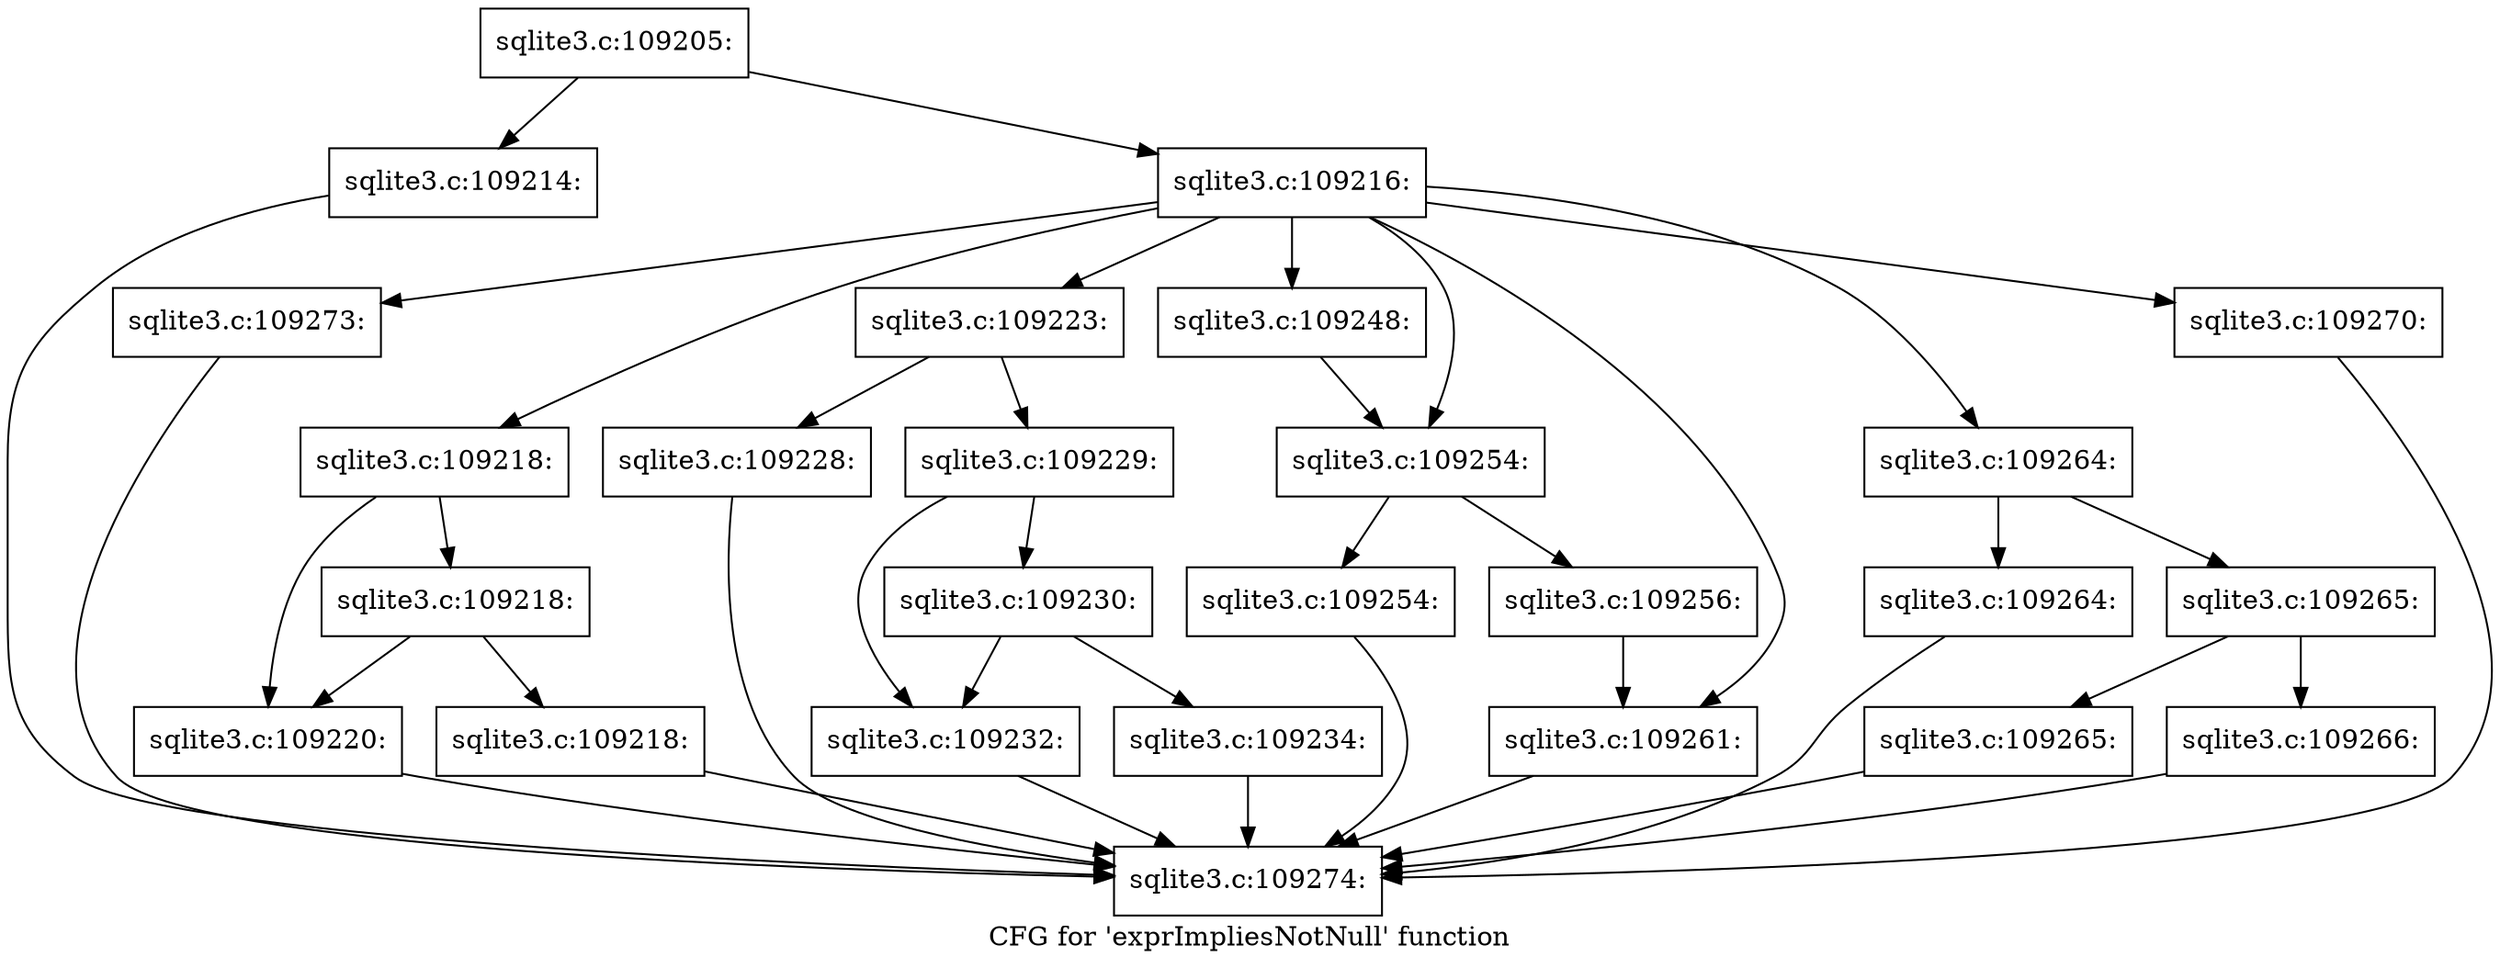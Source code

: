 digraph "CFG for 'exprImpliesNotNull' function" {
	label="CFG for 'exprImpliesNotNull' function";

	Node0x55c0f5f16190 [shape=record,label="{sqlite3.c:109205:}"];
	Node0x55c0f5f16190 -> Node0x55c0f8bb8210;
	Node0x55c0f5f16190 -> Node0x55c0f8bb8260;
	Node0x55c0f8bb8210 [shape=record,label="{sqlite3.c:109214:}"];
	Node0x55c0f8bb8210 -> Node0x55c0f8bb6850;
	Node0x55c0f8bb8260 [shape=record,label="{sqlite3.c:109216:}"];
	Node0x55c0f8bb8260 -> Node0x55c0f8bb8e30;
	Node0x55c0f8bb8260 -> Node0x55c0f8bb94d0;
	Node0x55c0f8bb8260 -> Node0x55c0f8bba300;
	Node0x55c0f8bb8260 -> Node0x55c0f8bbb890;
	Node0x55c0f8bb8260 -> Node0x55c0f8bbd350;
	Node0x55c0f8bb8260 -> Node0x55c0f8bbda70;
	Node0x55c0f8bb8260 -> Node0x55c0f8bbe3e0;
	Node0x55c0f8bb8260 -> Node0x55c0f8bbf5d0;
	Node0x55c0f8bb94d0 [shape=record,label="{sqlite3.c:109218:}"];
	Node0x55c0f8bb94d0 -> Node0x55c0f8bb96d0;
	Node0x55c0f8bb94d0 -> Node0x55c0f8bb9680;
	Node0x55c0f8bb96d0 [shape=record,label="{sqlite3.c:109218:}"];
	Node0x55c0f8bb96d0 -> Node0x55c0f8bb9630;
	Node0x55c0f8bb96d0 -> Node0x55c0f8bb9680;
	Node0x55c0f8bb9630 [shape=record,label="{sqlite3.c:109218:}"];
	Node0x55c0f8bb9630 -> Node0x55c0f8bb6850;
	Node0x55c0f8bb9680 [shape=record,label="{sqlite3.c:109220:}"];
	Node0x55c0f8bb9680 -> Node0x55c0f8bb6850;
	Node0x55c0f8bba300 [shape=record,label="{sqlite3.c:109223:}"];
	Node0x55c0f8bba300 -> Node0x55c0f8bbacd0;
	Node0x55c0f8bba300 -> Node0x55c0f8bbad20;
	Node0x55c0f8bbacd0 [shape=record,label="{sqlite3.c:109228:}"];
	Node0x55c0f8bbacd0 -> Node0x55c0f8bb6850;
	Node0x55c0f8bbad20 [shape=record,label="{sqlite3.c:109229:}"];
	Node0x55c0f8bbad20 -> Node0x55c0f8bbb150;
	Node0x55c0f8bbad20 -> Node0x55c0f8bbb1f0;
	Node0x55c0f8bbb1f0 [shape=record,label="{sqlite3.c:109230:}"];
	Node0x55c0f8bbb1f0 -> Node0x55c0f8bbb150;
	Node0x55c0f8bbb1f0 -> Node0x55c0f8bbb1a0;
	Node0x55c0f8bbb150 [shape=record,label="{sqlite3.c:109232:}"];
	Node0x55c0f8bbb150 -> Node0x55c0f8bb6850;
	Node0x55c0f8bbb1a0 [shape=record,label="{sqlite3.c:109234:}"];
	Node0x55c0f8bbb1a0 -> Node0x55c0f8bb6850;
	Node0x55c0f8bbb890 [shape=record,label="{sqlite3.c:109248:}"];
	Node0x55c0f8bbb890 -> Node0x55c0f8bbd350;
	Node0x55c0f8bbd350 [shape=record,label="{sqlite3.c:109254:}"];
	Node0x55c0f8bbd350 -> Node0x55c0f8bbd520;
	Node0x55c0f8bbd350 -> Node0x55c0f8bbd570;
	Node0x55c0f8bbd520 [shape=record,label="{sqlite3.c:109254:}"];
	Node0x55c0f8bbd520 -> Node0x55c0f8bb6850;
	Node0x55c0f8bbd570 [shape=record,label="{sqlite3.c:109256:}"];
	Node0x55c0f8bbd570 -> Node0x55c0f8bbda70;
	Node0x55c0f8bbda70 [shape=record,label="{sqlite3.c:109261:}"];
	Node0x55c0f8bbda70 -> Node0x55c0f8bb6850;
	Node0x55c0f8bbe3e0 [shape=record,label="{sqlite3.c:109264:}"];
	Node0x55c0f8bbe3e0 -> Node0x55c0f8bbe6a0;
	Node0x55c0f8bbe3e0 -> Node0x55c0f8bbe6f0;
	Node0x55c0f8bbe6a0 [shape=record,label="{sqlite3.c:109264:}"];
	Node0x55c0f8bbe6a0 -> Node0x55c0f8bb6850;
	Node0x55c0f8bbe6f0 [shape=record,label="{sqlite3.c:109265:}"];
	Node0x55c0f8bbe6f0 -> Node0x55c0f8bbeb20;
	Node0x55c0f8bbe6f0 -> Node0x55c0f8bbeb70;
	Node0x55c0f8bbeb20 [shape=record,label="{sqlite3.c:109265:}"];
	Node0x55c0f8bbeb20 -> Node0x55c0f8bb6850;
	Node0x55c0f8bbeb70 [shape=record,label="{sqlite3.c:109266:}"];
	Node0x55c0f8bbeb70 -> Node0x55c0f8bb6850;
	Node0x55c0f8bbf5d0 [shape=record,label="{sqlite3.c:109270:}"];
	Node0x55c0f8bbf5d0 -> Node0x55c0f8bb6850;
	Node0x55c0f8bb8e30 [shape=record,label="{sqlite3.c:109273:}"];
	Node0x55c0f8bb8e30 -> Node0x55c0f8bb6850;
	Node0x55c0f8bb6850 [shape=record,label="{sqlite3.c:109274:}"];
}
